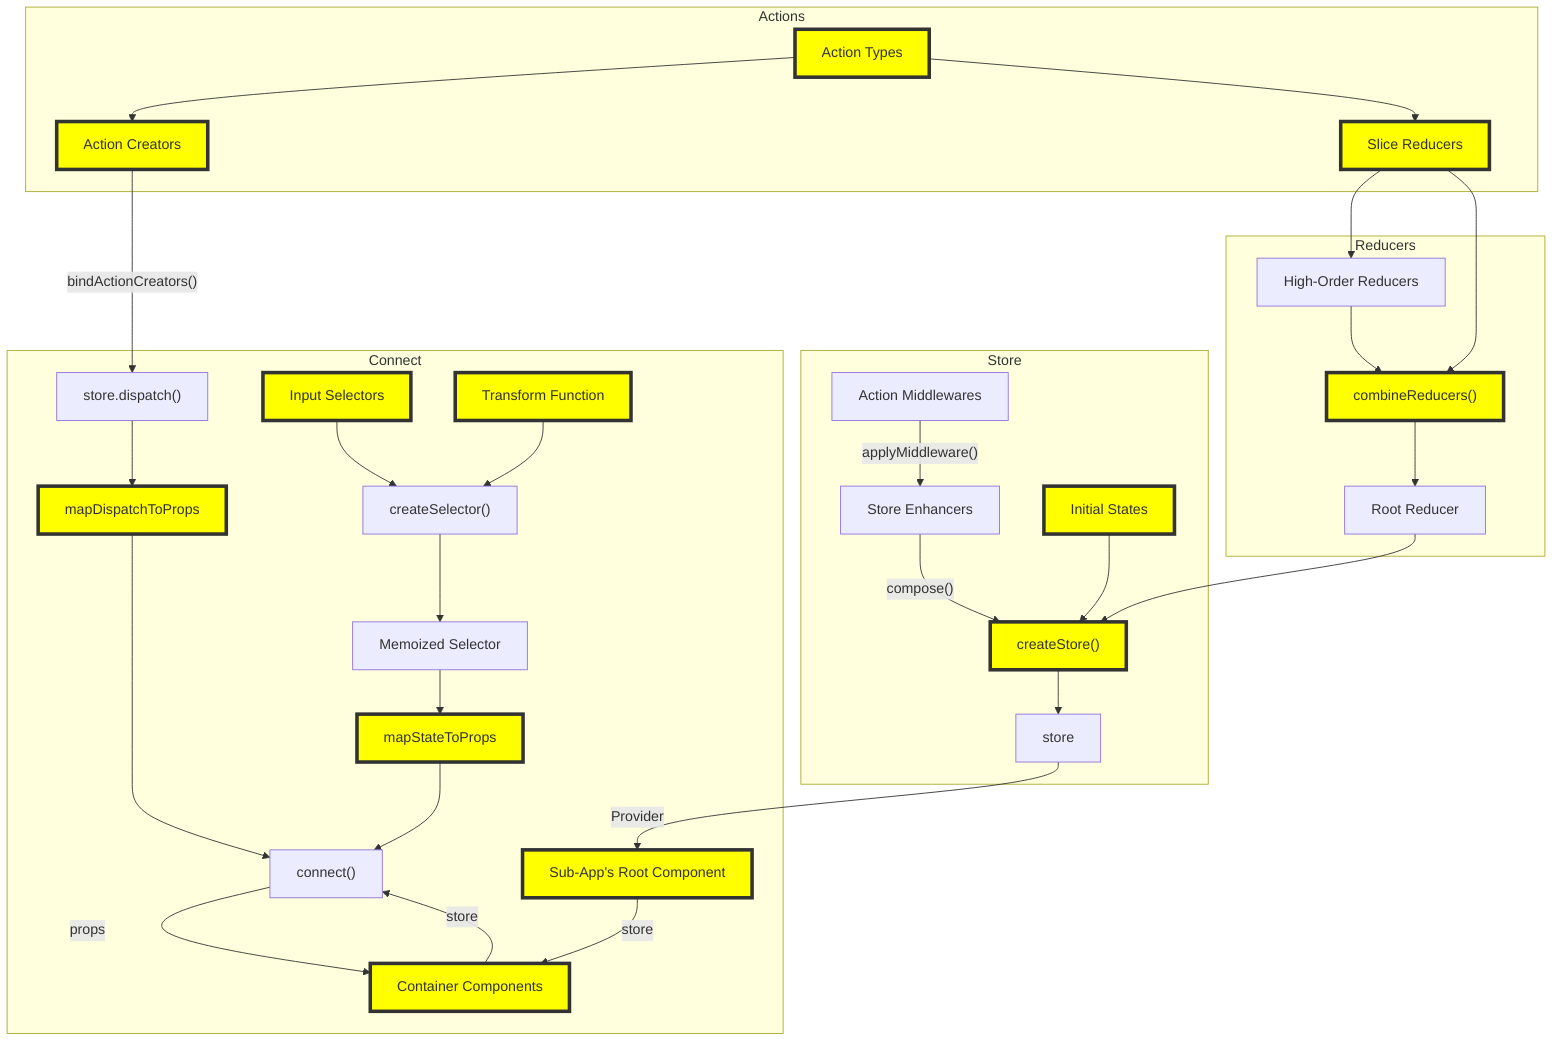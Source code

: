 graph TB

  subgraph Actions
    actionTypes[Action Types]-->actionCreators[Action Creators]
    actionTypes-->reducers[Slice Reducers]
  end

  subgraph Reducers
    reducers-->hor[High-Order Reducers]
    reducers-->combineReducers["combineReducers()"]
    hor-->combineReducers
    combineReducers-->rootReducer[Root Reducer]
  end

  subgraph Store
    middlewares[Action Middlewares]--"applyMiddleware()"-->enhancers[Store Enhancers]
    enhancers--"compose()"-->createStore["createStore()"]
    rootReducer-->createStore
    initialState[Initial States]-->createStore
    createStore-->store
  end

  subgraph Connect
    actionCreators--"bindActionCreators()"-->dispatch["store.dispatch()"]
    dispatch-->mapDispatchToProps
    mapDispatchToProps-->connect["connect()"]

    inputSelector[Input Selectors]-->createSelector["createSelector()"]
    transform[Transform Function]-->createSelector
    createSelector-->selector[Memoized Selector]
    selector-->mapStateToProps
    mapStateToProps-->connect

    store--"Provider"-->subApp["Sub-App's Root Component"]
    subApp--store-->containers["Container Components"]
    containers--store-->connect

    connect--props-->containers
  end

style actionTypes fill:#ff0,stroke:#333,stroke-width:4px;
style actionCreators fill:#ff0,stroke:#333,stroke-width:4px;
style reducers fill:#ff0,stroke:#333,stroke-width:4px;
style combineReducers fill:#ff0,stroke:#333,stroke-width:4px;
style initialState fill:#ff0,stroke:#333,stroke-width:4px;
style createStore fill:#ff0,stroke:#333,stroke-width:4px;
style mapDispatchToProps fill:#ff0,stroke:#333,stroke-width:4px;
style inputSelector fill:#ff0,stroke:#333,stroke-width:4px;
style transform fill:#ff0,stroke:#333,stroke-width:4px;
style mapStateToProps fill:#ff0,stroke:#333,stroke-width:4px;
style subApp fill:#ff0,stroke:#333,stroke-width:4px;
style containers fill:#ff0,stroke:#333,stroke-width:4px;